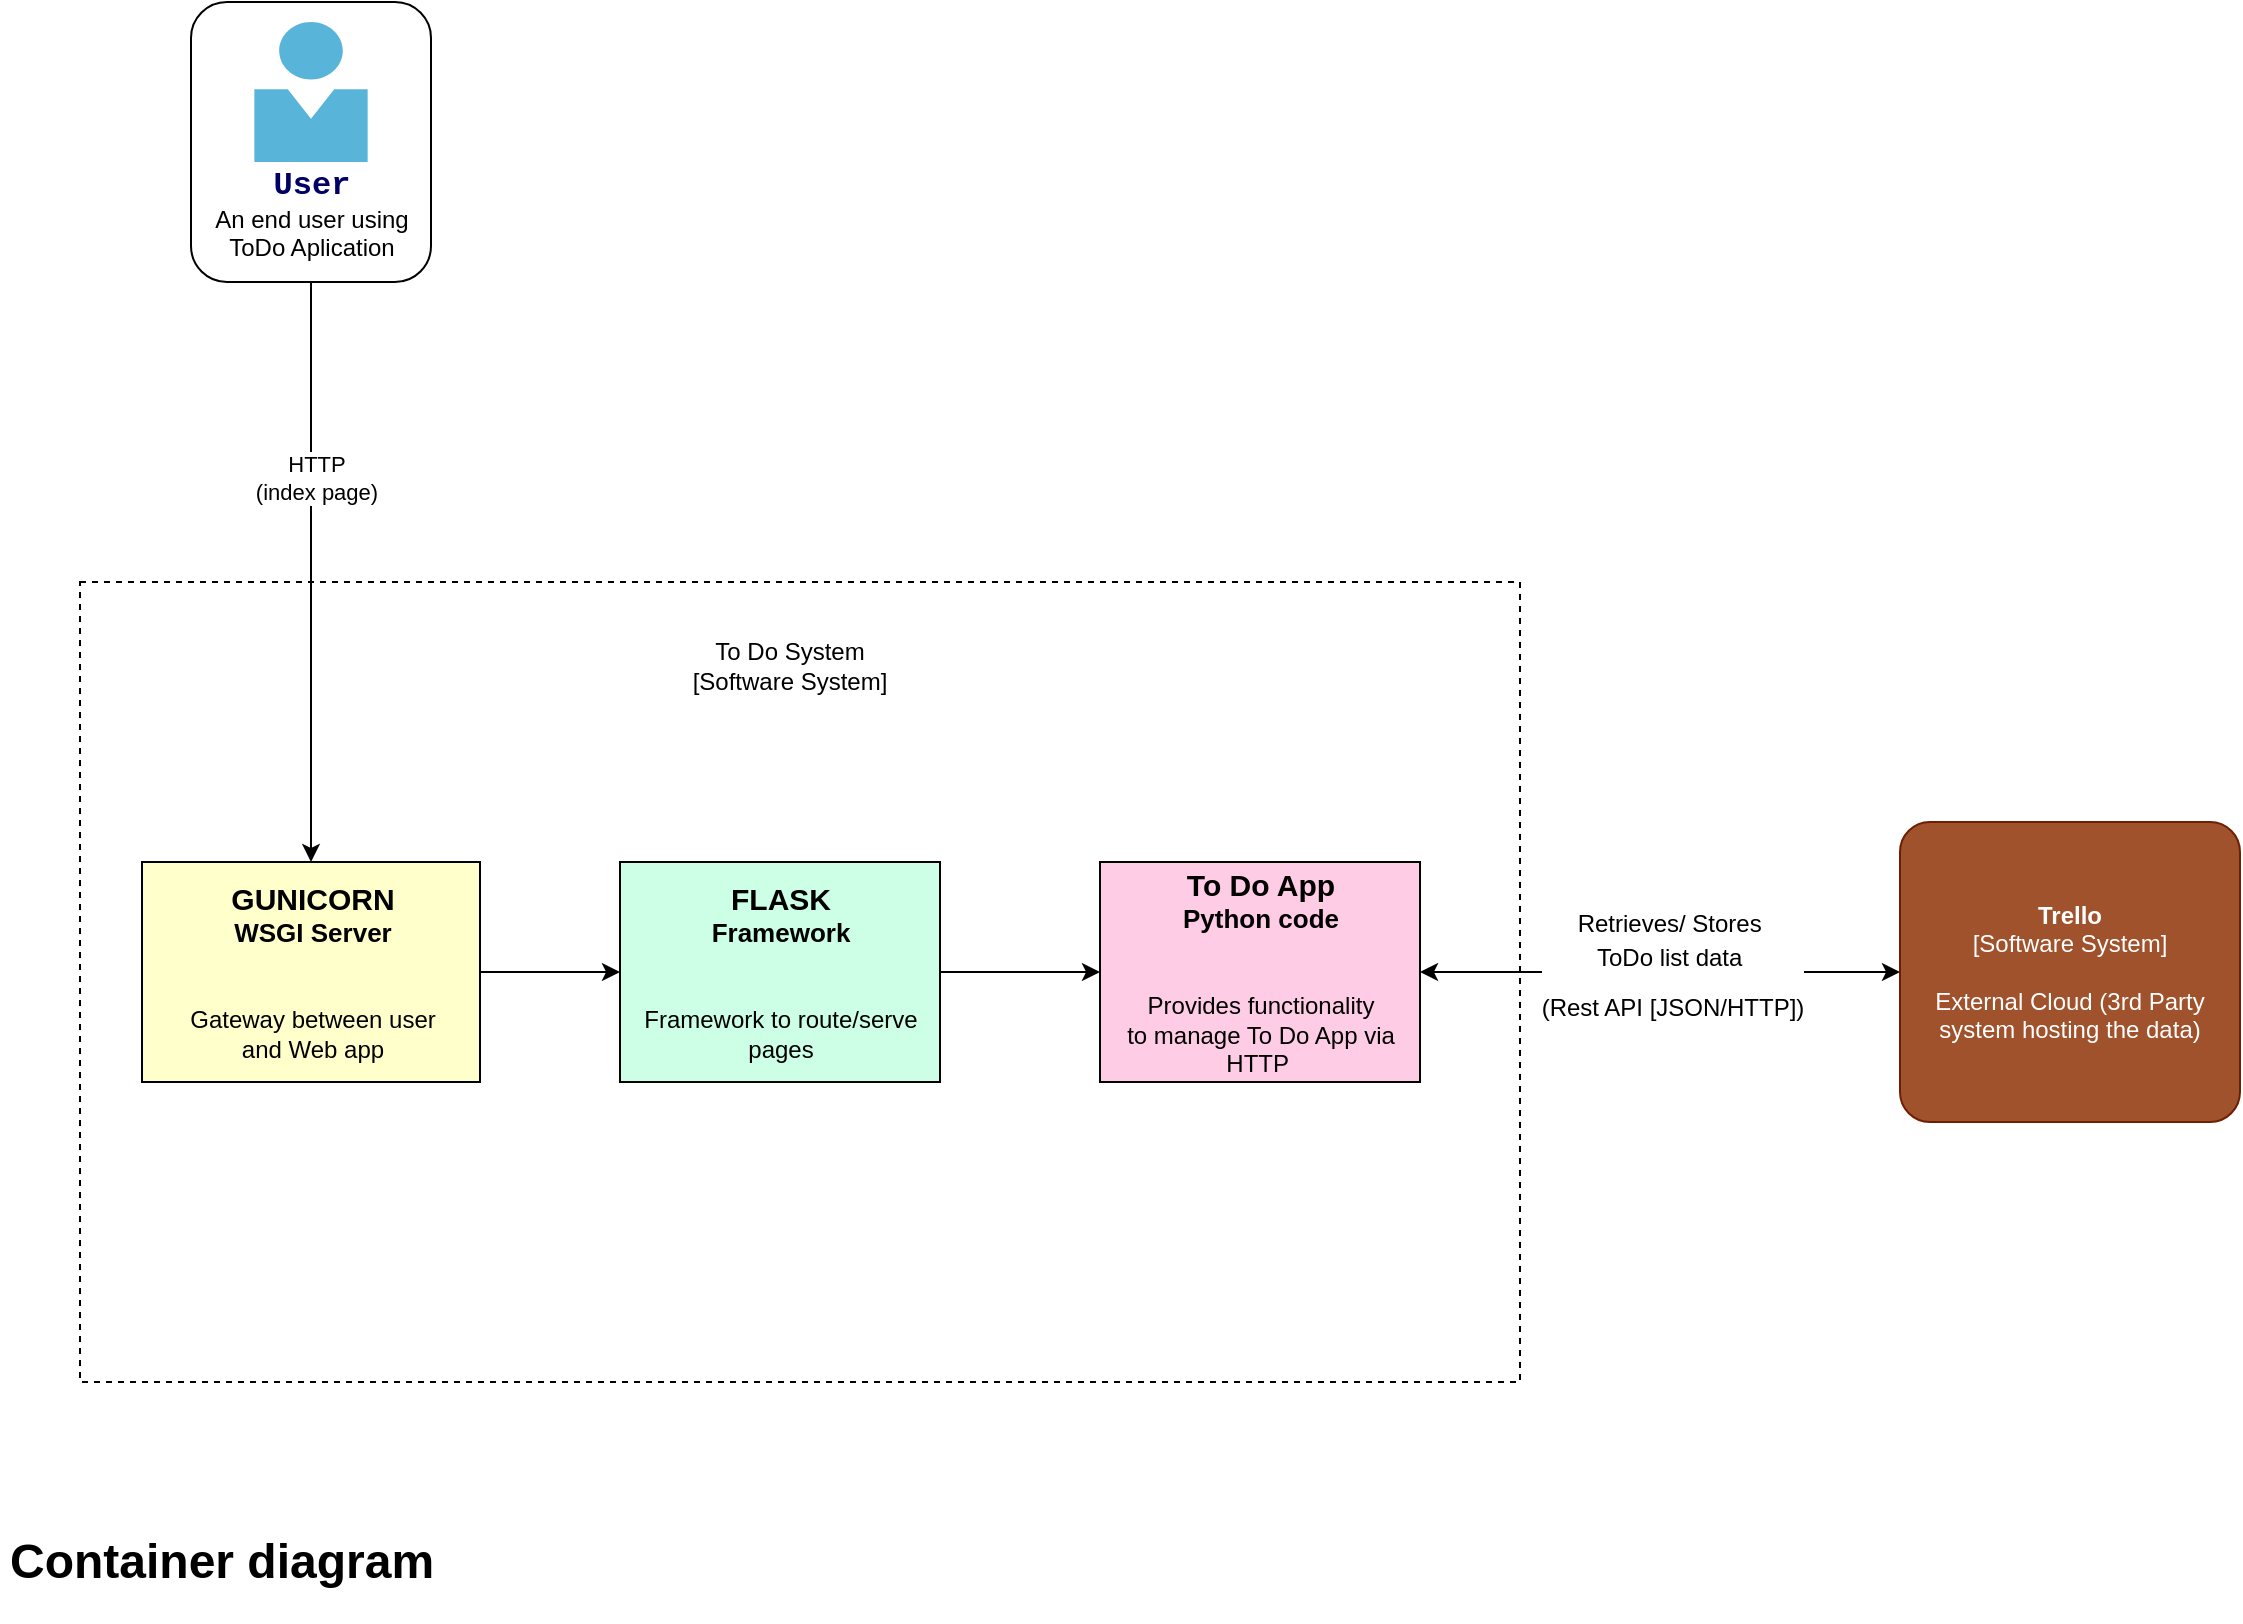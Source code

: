 <mxfile version="14.3.1" type="device"><diagram id="-W3TcTMj0ZsJ3J8jNqaA" name="Page-1"><mxGraphModel dx="942" dy="566" grid="1" gridSize="10" guides="1" tooltips="1" connect="1" arrows="1" fold="1" page="1" pageScale="1" pageWidth="1169" pageHeight="827" math="0" shadow="0"><root><mxCell id="0"/><mxCell id="1" parent="0"/><object placeholders="1" c4Name="Trello" c4Type="Software System" c4Description="External Cloud (3rd Party system hosting the data)" label="&lt;b&gt;%c4Name%&lt;/b&gt;&lt;div&gt;[%c4Type%]&lt;/div&gt;&lt;br&gt;&lt;div&gt;%c4Description%&lt;/div&gt;" id="oGpcLFp7hsdf_byBkaVy-14"><mxCell style="rounded=1;whiteSpace=wrap;html=1;labelBackgroundColor=none;fillColor=#a0522d;fontColor=#ffffff;align=center;arcSize=10;strokeColor=#6D1F00;metaEdit=1;metaData={&quot;c4Type&quot;:{&quot;editable&quot;:false}};points=[[0.25,0,0],[0.5,0,0],[0.75,0,0],[1,0.25,0],[1,0.5,0],[1,0.75,0],[0.75,1,0],[0.5,1,0],[0.25,1,0],[0,0.75,0],[0,0.5,0],[0,0.25,0]];" parent="1" vertex="1"><mxGeometry x="980" y="510" width="170" height="150" as="geometry"/></mxCell></object><mxCell id="oGpcLFp7hsdf_byBkaVy-19" value="&lt;br&gt;&lt;br&gt;&lt;br&gt;&lt;br&gt;&lt;br&gt;&lt;font style=&quot;font-size: 16px&quot; face=&quot;Courier New&quot; color=&quot;#000066&quot;&gt;&lt;b&gt;User&lt;/b&gt;&lt;/font&gt;&lt;br&gt;An end user using&lt;br&gt;ToDo Aplication" style="rounded=1;whiteSpace=wrap;html=1;" parent="1" vertex="1"><mxGeometry x="125.5" y="100" width="120" height="140" as="geometry"/></mxCell><mxCell id="oGpcLFp7hsdf_byBkaVy-20" value="" style="aspect=fixed;html=1;points=[];align=center;image;fontSize=12;image=img/lib/mscae/Person.svg;imageBackground=#FFFFFF;" parent="1" vertex="1"><mxGeometry x="157.1" y="110" width="56.8" height="70" as="geometry"/></mxCell><mxCell id="oGpcLFp7hsdf_byBkaVy-25" value="&lt;h1&gt;Container diagram&lt;/h1&gt;&lt;p&gt;&lt;br&gt;&lt;/p&gt;" style="text;html=1;strokeColor=none;fillColor=none;spacing=5;spacingTop=-20;whiteSpace=wrap;overflow=hidden;rounded=0;" parent="1" vertex="1"><mxGeometry x="30" y="860" width="300" height="50" as="geometry"/></mxCell><mxCell id="j61ATMrA_P4RsWBt30EL-5" value="" style="rounded=0;whiteSpace=wrap;html=1;dashed=1;" parent="1" vertex="1"><mxGeometry x="70" y="390" width="720" height="400" as="geometry"/></mxCell><mxCell id="j61ATMrA_P4RsWBt30EL-6" value="To Do System&lt;br&gt;[Software System]" style="text;html=1;strokeColor=none;fillColor=none;align=center;verticalAlign=middle;whiteSpace=wrap;rounded=0;dashed=1;" parent="1" vertex="1"><mxGeometry x="350" y="414" width="150" height="36" as="geometry"/></mxCell><mxCell id="j61ATMrA_P4RsWBt30EL-10" style="edgeStyle=orthogonalEdgeStyle;rounded=0;orthogonalLoop=1;jettySize=auto;html=1;exitX=1;exitY=0.5;exitDx=0;exitDy=0;entryX=0;entryY=0.5;entryDx=0;entryDy=0;" parent="1" source="j61ATMrA_P4RsWBt30EL-7" target="j61ATMrA_P4RsWBt30EL-8" edge="1"><mxGeometry relative="1" as="geometry"/></mxCell><mxCell id="j61ATMrA_P4RsWBt30EL-7" value="&lt;font&gt;&lt;font style=&quot;font-size: 15px&quot;&gt;&lt;b&gt;GUNICORN&lt;/b&gt;&lt;/font&gt;&lt;br&gt;&lt;b&gt;&lt;font style=&quot;font-size: 13px&quot;&gt;WSGI Server&lt;/font&gt;&lt;/b&gt;&lt;br&gt;&lt;/font&gt;&lt;br&gt;&lt;br&gt;Gateway between user &lt;br&gt;and Web app" style="html=1;dashed=0;whitespace=wrap;fillColor=#FFFFCC;" parent="1" vertex="1"><mxGeometry x="101" y="530" width="169" height="110" as="geometry"/></mxCell><mxCell id="j61ATMrA_P4RsWBt30EL-11" style="edgeStyle=orthogonalEdgeStyle;rounded=0;orthogonalLoop=1;jettySize=auto;html=1;exitX=1;exitY=0.5;exitDx=0;exitDy=0;entryX=0;entryY=0.5;entryDx=0;entryDy=0;" parent="1" source="j61ATMrA_P4RsWBt30EL-8" target="j61ATMrA_P4RsWBt30EL-9" edge="1"><mxGeometry relative="1" as="geometry"/></mxCell><mxCell id="j61ATMrA_P4RsWBt30EL-8" value="&lt;font style=&quot;font-size: 15px&quot;&gt;&lt;b&gt;FLASK&lt;/b&gt;&lt;/font&gt;&lt;br&gt;&lt;span style=&quot;font-size: 13px&quot;&gt;&lt;b&gt;Framework&lt;/b&gt;&lt;/span&gt;&lt;br&gt;&lt;br&gt;&lt;br&gt;Framework to route/serve &lt;br&gt;pages" style="html=1;dashed=0;whitespace=wrap;fillColor=#CCFFE6;" parent="1" vertex="1"><mxGeometry x="340" y="530" width="160" height="110" as="geometry"/></mxCell><mxCell id="j61ATMrA_P4RsWBt30EL-9" value="&lt;font style=&quot;font-size: 15px&quot;&gt;&lt;b&gt;To Do App&lt;/b&gt;&lt;/font&gt;&lt;br&gt;&lt;span style=&quot;font-size: 13px&quot;&gt;&lt;b&gt;Python code&lt;/b&gt;&lt;/span&gt;&lt;br&gt;&lt;br&gt;&lt;br&gt;Provides functionality&lt;br&gt;to manage To Do App via &lt;br&gt;HTTP&amp;nbsp;" style="html=1;dashed=0;whitespace=wrap;fillColor=#FFCCE6;" parent="1" vertex="1"><mxGeometry x="580" y="530" width="160" height="110" as="geometry"/></mxCell><object label="" id="oGpcLFp7hsdf_byBkaVy-17"><mxCell style="endArrow=classic;startArrow=classic;html=1;entryX=0;entryY=0.5;entryDx=0;entryDy=0;entryPerimeter=0;" parent="1" source="j61ATMrA_P4RsWBt30EL-9" target="oGpcLFp7hsdf_byBkaVy-14" edge="1"><mxGeometry width="50" height="50" relative="1" as="geometry"><mxPoint x="820" y="590" as="sourcePoint"/><mxPoint x="420" y="470" as="targetPoint"/></mxGeometry></mxCell></object><mxCell id="oGpcLFp7hsdf_byBkaVy-18" value="&lt;p style=&quot;line-height: 0%&quot;&gt;&lt;font style=&quot;font-size: 12px&quot;&gt;Retrieves/ Stores&amp;nbsp;&lt;/font&gt;&lt;/p&gt;&lt;p style=&quot;line-height: 120%&quot;&gt;&lt;font style=&quot;font-size: 12px ; line-height: 100%&quot;&gt;ToDo list data&amp;nbsp;&lt;/font&gt;&lt;/p&gt;&lt;p style=&quot;line-height: 120%&quot;&gt;&lt;font style=&quot;font-size: 12px ; line-height: 100%&quot;&gt;(Rest API [JSON/HTTP])&lt;/font&gt;&lt;/p&gt;" style="edgeLabel;html=1;align=center;verticalAlign=middle;resizable=0;points=[];imageHeight=24;autosize=0;" parent="oGpcLFp7hsdf_byBkaVy-17" vertex="1" connectable="0"><mxGeometry x="0.189" y="-1" relative="1" as="geometry"><mxPoint x="-17" y="-1" as="offset"/></mxGeometry></mxCell><mxCell id="oGpcLFp7hsdf_byBkaVy-31" style="edgeStyle=orthogonalEdgeStyle;rounded=0;orthogonalLoop=1;jettySize=auto;html=1;exitX=0.5;exitY=1;exitDx=0;exitDy=0;entryX=0.5;entryY=0;entryDx=0;entryDy=0;" parent="1" source="oGpcLFp7hsdf_byBkaVy-19" target="j61ATMrA_P4RsWBt30EL-7" edge="1"><mxGeometry relative="1" as="geometry"><mxPoint x="227.5" y="370" as="targetPoint"/></mxGeometry></mxCell><mxCell id="oGpcLFp7hsdf_byBkaVy-32" value="HTTP&lt;br&gt;(index page)" style="edgeLabel;html=1;align=center;verticalAlign=middle;resizable=0;points=[];" parent="oGpcLFp7hsdf_byBkaVy-31" vertex="1" connectable="0"><mxGeometry x="-0.323" y="2" relative="1" as="geometry"><mxPoint as="offset"/></mxGeometry></mxCell></root></mxGraphModel></diagram></mxfile>